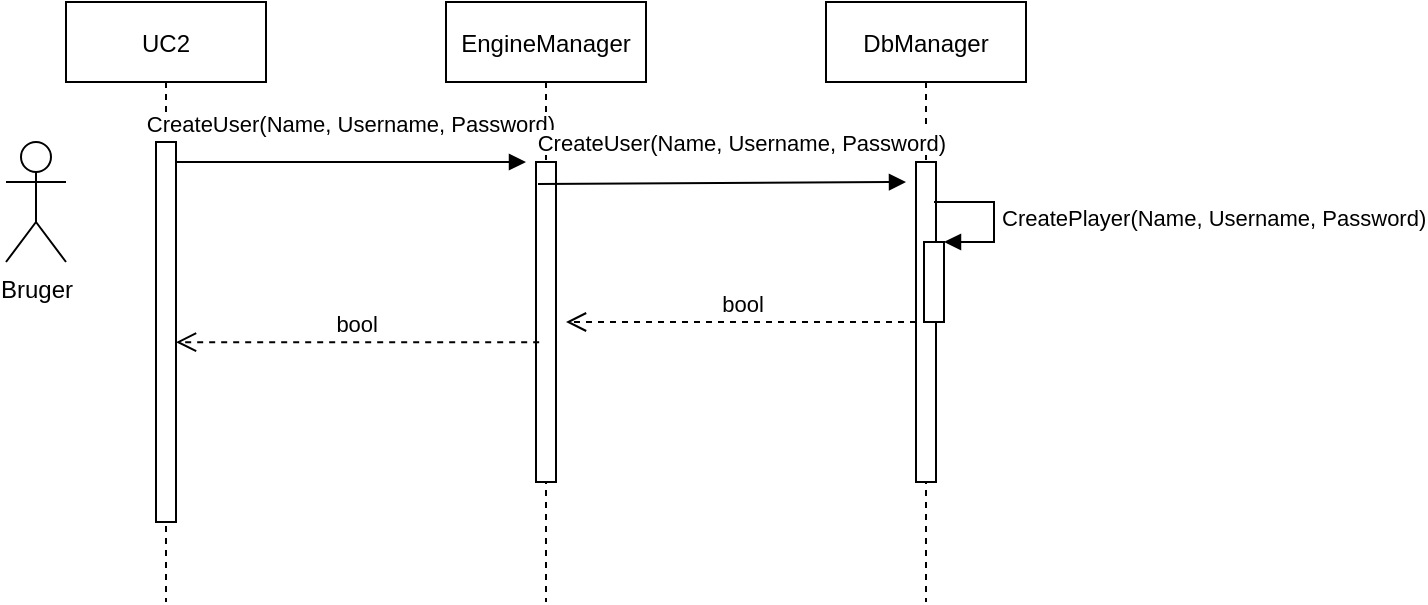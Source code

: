 <mxfile version="18.0.1" type="device"><diagram id="iJ9n91fY2FCBvR-sSFoT" name="Side-1"><mxGraphModel dx="1278" dy="649" grid="1" gridSize="10" guides="1" tooltips="1" connect="1" arrows="1" fold="1" page="1" pageScale="1" pageWidth="1654" pageHeight="1169" math="0" shadow="0"><root><mxCell id="0"/><mxCell id="1" parent="0"/><mxCell id="Rkr01xOBmXxOAei_y_3j-1" value="UC2" style="shape=umlLifeline;perimeter=lifelinePerimeter;container=1;collapsible=0;recursiveResize=0;rounded=0;shadow=0;strokeWidth=1;" parent="1" vertex="1"><mxGeometry x="120" y="80" width="100" height="300" as="geometry"/></mxCell><mxCell id="Rkr01xOBmXxOAei_y_3j-2" value="" style="points=[];perimeter=orthogonalPerimeter;rounded=0;shadow=0;strokeWidth=1;" parent="Rkr01xOBmXxOAei_y_3j-1" vertex="1"><mxGeometry x="45" y="70" width="10" height="190" as="geometry"/></mxCell><mxCell id="Rkr01xOBmXxOAei_y_3j-3" value="EngineManager" style="shape=umlLifeline;perimeter=lifelinePerimeter;container=1;collapsible=0;recursiveResize=0;rounded=0;shadow=0;strokeWidth=1;" parent="1" vertex="1"><mxGeometry x="310" y="80" width="100" height="300" as="geometry"/></mxCell><mxCell id="Rkr01xOBmXxOAei_y_3j-4" value="" style="points=[];perimeter=orthogonalPerimeter;rounded=0;shadow=0;strokeWidth=1;" parent="Rkr01xOBmXxOAei_y_3j-3" vertex="1"><mxGeometry x="45" y="80" width="10" height="160" as="geometry"/></mxCell><mxCell id="Rkr01xOBmXxOAei_y_3j-5" value="bool" style="verticalAlign=bottom;endArrow=open;dashed=1;endSize=8;shadow=0;strokeWidth=1;exitX=0.159;exitY=0.563;exitDx=0;exitDy=0;exitPerimeter=0;" parent="1" source="Rkr01xOBmXxOAei_y_3j-4" target="Rkr01xOBmXxOAei_y_3j-2" edge="1"><mxGeometry relative="1" as="geometry"><mxPoint x="275" y="236" as="targetPoint"/></mxGeometry></mxCell><mxCell id="Rkr01xOBmXxOAei_y_3j-6" value="CreateUser(Name, Username, Password)" style="verticalAlign=bottom;endArrow=block;shadow=0;strokeWidth=1;" parent="1" source="Rkr01xOBmXxOAei_y_3j-2" edge="1"><mxGeometry y="10" relative="1" as="geometry"><mxPoint x="275" y="160" as="sourcePoint"/><mxPoint x="350" y="160" as="targetPoint"/><mxPoint as="offset"/></mxGeometry></mxCell><mxCell id="Rkr01xOBmXxOAei_y_3j-7" value="DbManager" style="shape=umlLifeline;perimeter=lifelinePerimeter;container=1;collapsible=0;recursiveResize=0;rounded=0;shadow=0;strokeWidth=1;" parent="1" vertex="1"><mxGeometry x="500" y="80" width="100" height="300" as="geometry"/></mxCell><mxCell id="Rkr01xOBmXxOAei_y_3j-8" value="" style="points=[];perimeter=orthogonalPerimeter;rounded=0;shadow=0;strokeWidth=1;" parent="Rkr01xOBmXxOAei_y_3j-7" vertex="1"><mxGeometry x="45" y="80" width="10" height="160" as="geometry"/></mxCell><mxCell id="Rkr01xOBmXxOAei_y_3j-9" value="" style="html=1;points=[];perimeter=orthogonalPerimeter;" parent="Rkr01xOBmXxOAei_y_3j-7" vertex="1"><mxGeometry x="49" y="120" width="10" height="40" as="geometry"/></mxCell><mxCell id="Rkr01xOBmXxOAei_y_3j-10" value="CreatePlayer(Name, Username, Password)" style="edgeStyle=orthogonalEdgeStyle;html=1;align=left;spacingLeft=2;endArrow=block;rounded=0;entryX=1;entryY=0;" parent="Rkr01xOBmXxOAei_y_3j-7" target="Rkr01xOBmXxOAei_y_3j-9" edge="1"><mxGeometry relative="1" as="geometry"><mxPoint x="54" y="100" as="sourcePoint"/><Array as="points"><mxPoint x="84" y="100"/></Array></mxGeometry></mxCell><mxCell id="Rkr01xOBmXxOAei_y_3j-11" value="Bruger" style="shape=umlActor;verticalLabelPosition=bottom;verticalAlign=top;html=1;outlineConnect=0;" parent="1" vertex="1"><mxGeometry x="90" y="150" width="30" height="60" as="geometry"/></mxCell><mxCell id="Rkr01xOBmXxOAei_y_3j-12" value="CreateUser(Name, Username, Password)" style="verticalAlign=bottom;endArrow=block;shadow=0;strokeWidth=1;" parent="1" edge="1"><mxGeometry x="0.106" y="11" relative="1" as="geometry"><mxPoint x="356" y="171.0" as="sourcePoint"/><mxPoint x="540" y="170" as="targetPoint"/><mxPoint as="offset"/></mxGeometry></mxCell><mxCell id="Rkr01xOBmXxOAei_y_3j-13" value="bool" style="html=1;verticalAlign=bottom;endArrow=open;dashed=1;endSize=8;rounded=0;" parent="1" source="Rkr01xOBmXxOAei_y_3j-8" edge="1"><mxGeometry relative="1" as="geometry"><mxPoint x="520" y="250" as="sourcePoint"/><mxPoint x="370" y="240" as="targetPoint"/></mxGeometry></mxCell></root></mxGraphModel></diagram></mxfile>